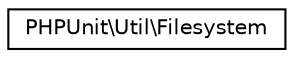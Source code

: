 digraph "Graphical Class Hierarchy"
{
  edge [fontname="Helvetica",fontsize="10",labelfontname="Helvetica",labelfontsize="10"];
  node [fontname="Helvetica",fontsize="10",shape=record];
  rankdir="LR";
  Node0 [label="PHPUnit\\Util\\Filesystem",height=0.2,width=0.4,color="black", fillcolor="white", style="filled",URL="$classPHPUnit_1_1Util_1_1Filesystem.html"];
}
